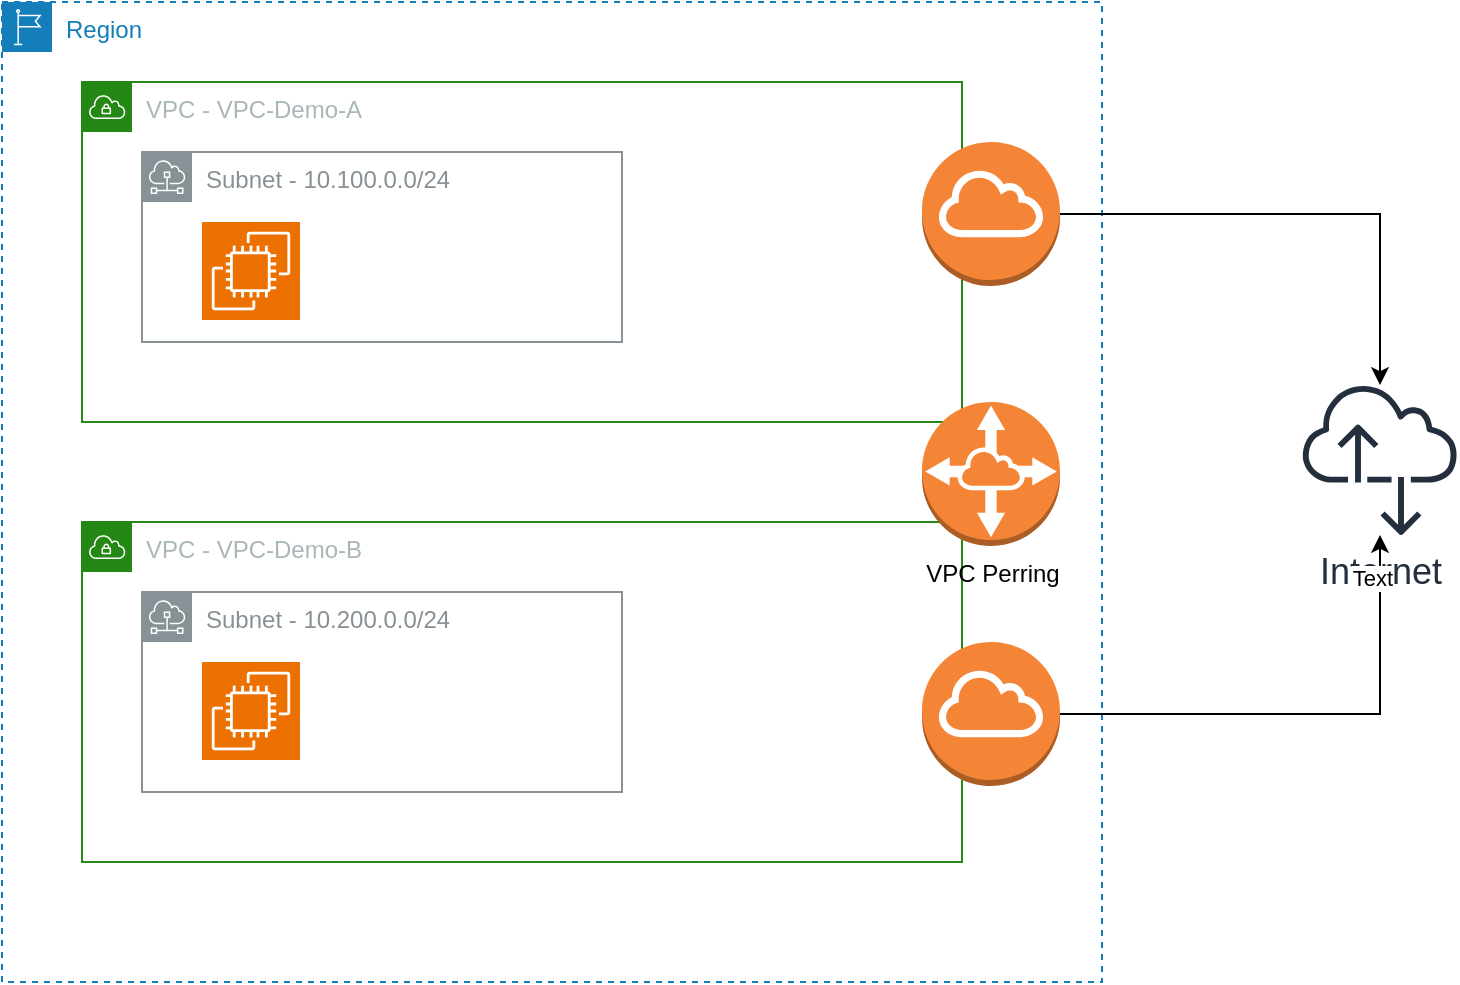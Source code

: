 <mxfile version="22.0.0" type="github">
  <diagram name="Page-1" id="A9K-0HT-UEwowzMU4LhS">
    <mxGraphModel dx="1134" dy="617" grid="1" gridSize="10" guides="1" tooltips="1" connect="1" arrows="1" fold="1" page="1" pageScale="1" pageWidth="850" pageHeight="1100" math="0" shadow="0">
      <root>
        <mxCell id="0" />
        <mxCell id="1" parent="0" />
        <mxCell id="Pzan016mrUZzbay4V-gx-8" value="Region" style="points=[[0,0],[0.25,0],[0.5,0],[0.75,0],[1,0],[1,0.25],[1,0.5],[1,0.75],[1,1],[0.75,1],[0.5,1],[0.25,1],[0,1],[0,0.75],[0,0.5],[0,0.25]];outlineConnect=0;gradientColor=none;html=1;whiteSpace=wrap;fontSize=12;fontStyle=0;container=1;pointerEvents=0;collapsible=0;recursiveResize=0;shape=mxgraph.aws4.group;grIcon=mxgraph.aws4.group_region;strokeColor=#147EBA;fillColor=none;verticalAlign=top;align=left;spacingLeft=30;fontColor=#147EBA;dashed=1;" vertex="1" parent="1">
          <mxGeometry x="80" y="40" width="550" height="490" as="geometry" />
        </mxCell>
        <mxCell id="Pzan016mrUZzbay4V-gx-1" value="VPC -&amp;nbsp;VPC-Demo-B" style="points=[[0,0],[0.25,0],[0.5,0],[0.75,0],[1,0],[1,0.25],[1,0.5],[1,0.75],[1,1],[0.75,1],[0.5,1],[0.25,1],[0,1],[0,0.75],[0,0.5],[0,0.25]];outlineConnect=0;gradientColor=none;html=1;whiteSpace=wrap;fontSize=12;fontStyle=0;container=1;pointerEvents=0;collapsible=0;recursiveResize=0;shape=mxgraph.aws4.group;grIcon=mxgraph.aws4.group_vpc;strokeColor=#248814;fillColor=none;verticalAlign=top;align=left;spacingLeft=30;fontColor=#AAB7B8;dashed=0;" vertex="1" parent="Pzan016mrUZzbay4V-gx-8">
          <mxGeometry x="40" y="260" width="440" height="170" as="geometry" />
        </mxCell>
        <mxCell id="Pzan016mrUZzbay4V-gx-13" value="" style="sketch=0;points=[[0,0,0],[0.25,0,0],[0.5,0,0],[0.75,0,0],[1,0,0],[0,1,0],[0.25,1,0],[0.5,1,0],[0.75,1,0],[1,1,0],[0,0.25,0],[0,0.5,0],[0,0.75,0],[1,0.25,0],[1,0.5,0],[1,0.75,0]];outlineConnect=0;fontColor=#232F3E;fillColor=#ED7100;strokeColor=#ffffff;dashed=0;verticalLabelPosition=bottom;verticalAlign=top;align=center;html=1;fontSize=12;fontStyle=0;aspect=fixed;shape=mxgraph.aws4.resourceIcon;resIcon=mxgraph.aws4.ec2;" vertex="1" parent="Pzan016mrUZzbay4V-gx-1">
          <mxGeometry x="60" y="70" width="49" height="49" as="geometry" />
        </mxCell>
        <mxCell id="Pzan016mrUZzbay4V-gx-10" value="Subnet - 10.200.0.0/24" style="sketch=0;outlineConnect=0;gradientColor=none;html=1;whiteSpace=wrap;fontSize=12;fontStyle=0;shape=mxgraph.aws4.group;grIcon=mxgraph.aws4.group_subnet;strokeColor=#879196;fillColor=none;verticalAlign=top;align=left;spacingLeft=30;fontColor=#879196;dashed=0;" vertex="1" parent="Pzan016mrUZzbay4V-gx-1">
          <mxGeometry x="30" y="35" width="240" height="100" as="geometry" />
        </mxCell>
        <mxCell id="Pzan016mrUZzbay4V-gx-15" value="VPC -&amp;nbsp;VPC-Demo-A" style="points=[[0,0],[0.25,0],[0.5,0],[0.75,0],[1,0],[1,0.25],[1,0.5],[1,0.75],[1,1],[0.75,1],[0.5,1],[0.25,1],[0,1],[0,0.75],[0,0.5],[0,0.25]];outlineConnect=0;gradientColor=none;html=1;whiteSpace=wrap;fontSize=12;fontStyle=0;container=1;pointerEvents=0;collapsible=0;recursiveResize=0;shape=mxgraph.aws4.group;grIcon=mxgraph.aws4.group_vpc;strokeColor=#248814;fillColor=none;verticalAlign=top;align=left;spacingLeft=30;fontColor=#AAB7B8;dashed=0;" vertex="1" parent="Pzan016mrUZzbay4V-gx-8">
          <mxGeometry x="40" y="40" width="440" height="170" as="geometry" />
        </mxCell>
        <mxCell id="Pzan016mrUZzbay4V-gx-9" value="Subnet - 10.100.0.0/24" style="sketch=0;outlineConnect=0;gradientColor=none;html=1;whiteSpace=wrap;fontSize=12;fontStyle=0;shape=mxgraph.aws4.group;grIcon=mxgraph.aws4.group_subnet;strokeColor=#879196;fillColor=none;verticalAlign=top;align=left;spacingLeft=30;fontColor=#879196;dashed=0;" vertex="1" parent="Pzan016mrUZzbay4V-gx-15">
          <mxGeometry x="30" y="35" width="240" height="95" as="geometry" />
        </mxCell>
        <mxCell id="Pzan016mrUZzbay4V-gx-12" value="" style="sketch=0;points=[[0,0,0],[0.25,0,0],[0.5,0,0],[0.75,0,0],[1,0,0],[0,1,0],[0.25,1,0],[0.5,1,0],[0.75,1,0],[1,1,0],[0,0.25,0],[0,0.5,0],[0,0.75,0],[1,0.25,0],[1,0.5,0],[1,0.75,0]];outlineConnect=0;fontColor=#232F3E;fillColor=#ED7100;strokeColor=#ffffff;dashed=0;verticalLabelPosition=bottom;verticalAlign=top;align=center;html=1;fontSize=12;fontStyle=0;aspect=fixed;shape=mxgraph.aws4.resourceIcon;resIcon=mxgraph.aws4.ec2;" vertex="1" parent="Pzan016mrUZzbay4V-gx-15">
          <mxGeometry x="60" y="70" width="49" height="49" as="geometry" />
        </mxCell>
        <mxCell id="Pzan016mrUZzbay4V-gx-17" value="VPC Perring" style="outlineConnect=0;dashed=0;verticalLabelPosition=bottom;verticalAlign=top;align=center;html=1;shape=mxgraph.aws3.vpc_peering;fillColor=#F58536;gradientColor=none;" vertex="1" parent="Pzan016mrUZzbay4V-gx-8">
          <mxGeometry x="460" y="200" width="69" height="72" as="geometry" />
        </mxCell>
        <mxCell id="Pzan016mrUZzbay4V-gx-18" value="" style="outlineConnect=0;dashed=0;verticalLabelPosition=bottom;verticalAlign=top;align=center;html=1;shape=mxgraph.aws3.internet_gateway;fillColor=#F58536;gradientColor=none;" vertex="1" parent="Pzan016mrUZzbay4V-gx-8">
          <mxGeometry x="460" y="70" width="69" height="72" as="geometry" />
        </mxCell>
        <mxCell id="Pzan016mrUZzbay4V-gx-19" value="" style="outlineConnect=0;dashed=0;verticalLabelPosition=bottom;verticalAlign=top;align=center;html=1;shape=mxgraph.aws3.internet_gateway;fillColor=#F58536;gradientColor=none;" vertex="1" parent="Pzan016mrUZzbay4V-gx-8">
          <mxGeometry x="460" y="320" width="69" height="72" as="geometry" />
        </mxCell>
        <mxCell id="Pzan016mrUZzbay4V-gx-20" value="&lt;font style=&quot;font-size: 18px;&quot;&gt;Internet&lt;/font&gt;" style="sketch=0;outlineConnect=0;fontColor=#232F3E;gradientColor=none;fillColor=#232F3D;strokeColor=none;dashed=0;verticalLabelPosition=bottom;verticalAlign=top;align=center;html=1;fontSize=12;fontStyle=0;aspect=fixed;pointerEvents=1;shape=mxgraph.aws4.internet_alt2;" vertex="1" parent="1">
          <mxGeometry x="730" y="230" width="78" height="78" as="geometry" />
        </mxCell>
        <mxCell id="Pzan016mrUZzbay4V-gx-22" style="edgeStyle=orthogonalEdgeStyle;rounded=0;orthogonalLoop=1;jettySize=auto;html=1;exitX=1;exitY=0.5;exitDx=0;exitDy=0;exitPerimeter=0;" edge="1" parent="1" source="Pzan016mrUZzbay4V-gx-19" target="Pzan016mrUZzbay4V-gx-20">
          <mxGeometry relative="1" as="geometry" />
        </mxCell>
        <mxCell id="Pzan016mrUZzbay4V-gx-25" value="Text" style="edgeLabel;html=1;align=center;verticalAlign=middle;resizable=0;points=[];" vertex="1" connectable="0" parent="Pzan016mrUZzbay4V-gx-22">
          <mxGeometry x="0.833" y="4" relative="1" as="geometry">
            <mxPoint as="offset" />
          </mxGeometry>
        </mxCell>
        <mxCell id="Pzan016mrUZzbay4V-gx-24" style="edgeStyle=orthogonalEdgeStyle;rounded=0;orthogonalLoop=1;jettySize=auto;html=1;exitX=1;exitY=0.5;exitDx=0;exitDy=0;exitPerimeter=0;" edge="1" parent="1" source="Pzan016mrUZzbay4V-gx-18" target="Pzan016mrUZzbay4V-gx-20">
          <mxGeometry relative="1" as="geometry" />
        </mxCell>
      </root>
    </mxGraphModel>
  </diagram>
</mxfile>
